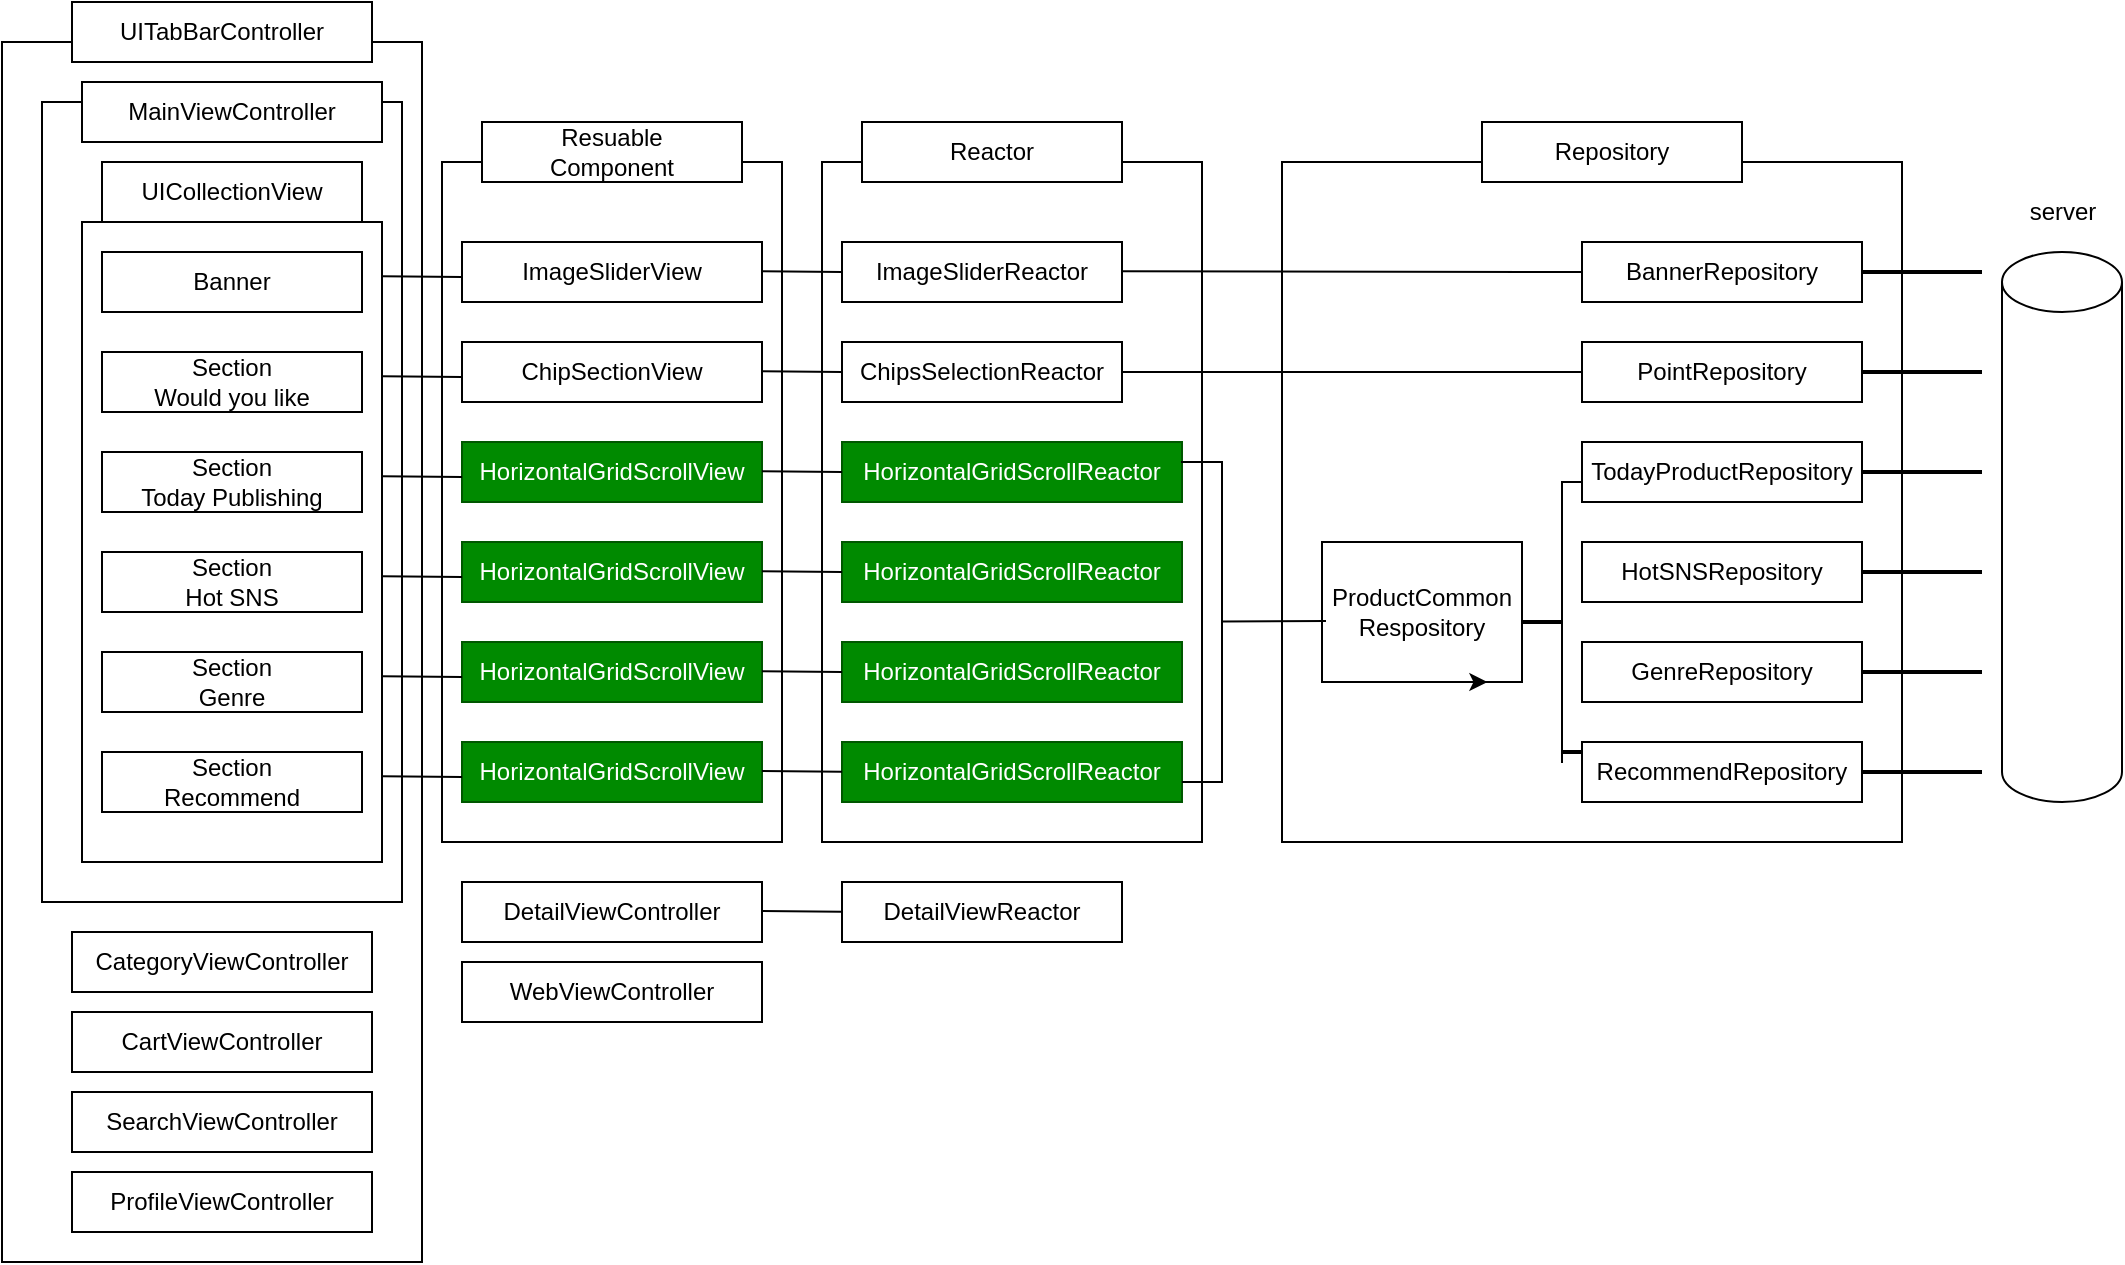 <mxfile version="24.7.17">
  <diagram name="Page-1" id="H3pMinGVCzr7B0PxS-Pm">
    <mxGraphModel dx="853" dy="751" grid="1" gridSize="10" guides="1" tooltips="1" connect="1" arrows="1" fold="1" page="1" pageScale="1" pageWidth="850" pageHeight="1100" math="0" shadow="0">
      <root>
        <mxCell id="0" />
        <mxCell id="1" parent="0" />
        <mxCell id="9e2CFXTMy3aD5x_XGBw3-73" value="" style="rounded=0;whiteSpace=wrap;html=1;" parent="1" vertex="1">
          <mxGeometry y="30" width="210" height="610" as="geometry" />
        </mxCell>
        <mxCell id="9e2CFXTMy3aD5x_XGBw3-37" value="" style="rounded=0;whiteSpace=wrap;html=1;" parent="1" vertex="1">
          <mxGeometry x="640" y="90" width="310" height="340" as="geometry" />
        </mxCell>
        <mxCell id="9e2CFXTMy3aD5x_XGBw3-35" value="" style="rounded=0;whiteSpace=wrap;html=1;" parent="1" vertex="1">
          <mxGeometry x="410" y="90" width="190" height="340" as="geometry" />
        </mxCell>
        <mxCell id="9e2CFXTMy3aD5x_XGBw3-34" value="" style="rounded=0;whiteSpace=wrap;html=1;" parent="1" vertex="1">
          <mxGeometry x="220" y="90" width="170" height="340" as="geometry" />
        </mxCell>
        <mxCell id="9e2CFXTMy3aD5x_XGBw3-33" value="" style="rounded=0;whiteSpace=wrap;html=1;" parent="1" vertex="1">
          <mxGeometry x="20" y="60" width="180" height="400" as="geometry" />
        </mxCell>
        <mxCell id="9e2CFXTMy3aD5x_XGBw3-1" value="MainViewController" style="whiteSpace=wrap;html=1;" parent="1" vertex="1">
          <mxGeometry x="40" y="50" width="150" height="30" as="geometry" />
        </mxCell>
        <mxCell id="9e2CFXTMy3aD5x_XGBw3-2" value="ImageSliderView" style="whiteSpace=wrap;html=1;" parent="1" vertex="1">
          <mxGeometry x="230" y="130" width="150" height="30" as="geometry" />
        </mxCell>
        <mxCell id="9e2CFXTMy3aD5x_XGBw3-3" value="ChipSectionView" style="whiteSpace=wrap;html=1;" parent="1" vertex="1">
          <mxGeometry x="230" y="180" width="150" height="30" as="geometry" />
        </mxCell>
        <mxCell id="9e2CFXTMy3aD5x_XGBw3-4" value="HorizontalGridScrollView" style="whiteSpace=wrap;html=1;fillColor=#008a00;fontColor=#ffffff;strokeColor=#005700;" parent="1" vertex="1">
          <mxGeometry x="230" y="230" width="150" height="30" as="geometry" />
        </mxCell>
        <mxCell id="9e2CFXTMy3aD5x_XGBw3-5" value="ImageSliderReactor" style="whiteSpace=wrap;html=1;" parent="1" vertex="1">
          <mxGeometry x="420" y="130" width="140" height="30" as="geometry" />
        </mxCell>
        <mxCell id="9e2CFXTMy3aD5x_XGBw3-6" value="ChipsSelectionReactor" style="whiteSpace=wrap;html=1;" parent="1" vertex="1">
          <mxGeometry x="420" y="180" width="140" height="30" as="geometry" />
        </mxCell>
        <mxCell id="9e2CFXTMy3aD5x_XGBw3-7" value="HorizontalGridScrollReactor" style="whiteSpace=wrap;html=1;fillColor=#008a00;fontColor=#ffffff;strokeColor=#005700;" parent="1" vertex="1">
          <mxGeometry x="420" y="230" width="170" height="30" as="geometry" />
        </mxCell>
        <mxCell id="9e2CFXTMy3aD5x_XGBw3-8" value="BannerRepository" style="whiteSpace=wrap;html=1;" parent="1" vertex="1">
          <mxGeometry x="790" y="130" width="140" height="30" as="geometry" />
        </mxCell>
        <mxCell id="9e2CFXTMy3aD5x_XGBw3-9" value="PointRepository" style="whiteSpace=wrap;html=1;" parent="1" vertex="1">
          <mxGeometry x="790" y="180" width="140" height="30" as="geometry" />
        </mxCell>
        <mxCell id="9e2CFXTMy3aD5x_XGBw3-10" value="TodayProductRepository" style="whiteSpace=wrap;html=1;" parent="1" vertex="1">
          <mxGeometry x="790" y="230" width="140" height="30" as="geometry" />
        </mxCell>
        <mxCell id="9e2CFXTMy3aD5x_XGBw3-11" value="Banner" style="whiteSpace=wrap;html=1;" parent="1" vertex="1">
          <mxGeometry x="50" y="135" width="130" height="30" as="geometry" />
        </mxCell>
        <mxCell id="9e2CFXTMy3aD5x_XGBw3-13" value="&lt;div&gt;Section&lt;/div&gt;Would you like" style="whiteSpace=wrap;html=1;" parent="1" vertex="1">
          <mxGeometry x="50" y="185" width="130" height="30" as="geometry" />
        </mxCell>
        <mxCell id="9e2CFXTMy3aD5x_XGBw3-14" value="Section&lt;div&gt;Today Publishing&lt;/div&gt;" style="whiteSpace=wrap;html=1;" parent="1" vertex="1">
          <mxGeometry x="50" y="235" width="130" height="30" as="geometry" />
        </mxCell>
        <mxCell id="9e2CFXTMy3aD5x_XGBw3-15" value="Section&lt;div&gt;Hot SNS&lt;/div&gt;" style="whiteSpace=wrap;html=1;" parent="1" vertex="1">
          <mxGeometry x="50" y="285" width="130" height="30" as="geometry" />
        </mxCell>
        <mxCell id="9e2CFXTMy3aD5x_XGBw3-17" value="Section&lt;div&gt;Genre&lt;/div&gt;" style="whiteSpace=wrap;html=1;" parent="1" vertex="1">
          <mxGeometry x="50" y="335" width="130" height="30" as="geometry" />
        </mxCell>
        <mxCell id="9e2CFXTMy3aD5x_XGBw3-18" value="Section&lt;div&gt;Recommend&lt;br&gt;&lt;/div&gt;" style="whiteSpace=wrap;html=1;" parent="1" vertex="1">
          <mxGeometry x="50" y="385" width="130" height="30" as="geometry" />
        </mxCell>
        <mxCell id="9e2CFXTMy3aD5x_XGBw3-20" value="HorizontalGridScrollView" style="whiteSpace=wrap;html=1;fillColor=#008a00;fontColor=#ffffff;strokeColor=#005700;" parent="1" vertex="1">
          <mxGeometry x="230" y="280" width="150" height="30" as="geometry" />
        </mxCell>
        <mxCell id="9e2CFXTMy3aD5x_XGBw3-21" value="HorizontalGridScrollReactor" style="whiteSpace=wrap;html=1;fillColor=#008a00;fontColor=#ffffff;strokeColor=#005700;" parent="1" vertex="1">
          <mxGeometry x="420" y="280" width="170" height="30" as="geometry" />
        </mxCell>
        <mxCell id="9e2CFXTMy3aD5x_XGBw3-22" value="HotSNSRepository" style="whiteSpace=wrap;html=1;" parent="1" vertex="1">
          <mxGeometry x="790" y="280" width="140" height="30" as="geometry" />
        </mxCell>
        <mxCell id="9e2CFXTMy3aD5x_XGBw3-23" value="HorizontalGridScrollView" style="whiteSpace=wrap;html=1;fillColor=#008a00;fontColor=#ffffff;strokeColor=#005700;" parent="1" vertex="1">
          <mxGeometry x="230" y="330" width="150" height="30" as="geometry" />
        </mxCell>
        <mxCell id="9e2CFXTMy3aD5x_XGBw3-24" value="HorizontalGridScrollReactor" style="whiteSpace=wrap;html=1;fillColor=#008a00;fontColor=#ffffff;strokeColor=#005700;" parent="1" vertex="1">
          <mxGeometry x="420" y="330" width="170" height="30" as="geometry" />
        </mxCell>
        <mxCell id="9e2CFXTMy3aD5x_XGBw3-25" value="GenreRepository" style="whiteSpace=wrap;html=1;" parent="1" vertex="1">
          <mxGeometry x="790" y="330" width="140" height="30" as="geometry" />
        </mxCell>
        <mxCell id="9e2CFXTMy3aD5x_XGBw3-26" value="HorizontalGridScrollView" style="whiteSpace=wrap;html=1;fillColor=#008a00;fontColor=#ffffff;strokeColor=#005700;" parent="1" vertex="1">
          <mxGeometry x="230" y="380" width="150" height="30" as="geometry" />
        </mxCell>
        <mxCell id="9e2CFXTMy3aD5x_XGBw3-27" value="HorizontalGridScrollReactor" style="whiteSpace=wrap;html=1;fillColor=#008a00;fontColor=#ffffff;strokeColor=#005700;" parent="1" vertex="1">
          <mxGeometry x="420" y="380" width="170" height="30" as="geometry" />
        </mxCell>
        <mxCell id="9e2CFXTMy3aD5x_XGBw3-28" value="RecommendRepository" style="whiteSpace=wrap;html=1;" parent="1" vertex="1">
          <mxGeometry x="790" y="380" width="140" height="30" as="geometry" />
        </mxCell>
        <mxCell id="9e2CFXTMy3aD5x_XGBw3-32" value="ProductCommon&lt;div&gt;Respository&lt;/div&gt;" style="whiteSpace=wrap;html=1;" parent="1" vertex="1">
          <mxGeometry x="660" y="280" width="100" height="70" as="geometry" />
        </mxCell>
        <mxCell id="9e2CFXTMy3aD5x_XGBw3-36" style="edgeStyle=orthogonalEdgeStyle;rounded=0;orthogonalLoop=1;jettySize=auto;html=1;exitX=0.75;exitY=1;exitDx=0;exitDy=0;entryX=0.827;entryY=0.986;entryDx=0;entryDy=0;entryPerimeter=0;" parent="1" source="9e2CFXTMy3aD5x_XGBw3-32" target="9e2CFXTMy3aD5x_XGBw3-32" edge="1">
          <mxGeometry relative="1" as="geometry" />
        </mxCell>
        <mxCell id="9e2CFXTMy3aD5x_XGBw3-39" value="" style="shape=cylinder3;whiteSpace=wrap;html=1;boundedLbl=1;backgroundOutline=1;size=15;" parent="1" vertex="1">
          <mxGeometry x="1000" y="135" width="60" height="275" as="geometry" />
        </mxCell>
        <mxCell id="9e2CFXTMy3aD5x_XGBw3-40" value="server" style="text;html=1;align=center;verticalAlign=middle;resizable=0;points=[];autosize=1;strokeColor=none;fillColor=none;" parent="1" vertex="1">
          <mxGeometry x="1000" y="100" width="60" height="30" as="geometry" />
        </mxCell>
        <mxCell id="9e2CFXTMy3aD5x_XGBw3-41" value="" style="shape=partialRectangle;whiteSpace=wrap;html=1;bottom=0;right=0;fillColor=none;" parent="1" vertex="1">
          <mxGeometry x="780" y="250" width="10" height="140" as="geometry" />
        </mxCell>
        <mxCell id="9e2CFXTMy3aD5x_XGBw3-45" value="" style="line;strokeWidth=2;html=1;" parent="1" vertex="1">
          <mxGeometry x="780" y="380" width="10" height="10" as="geometry" />
        </mxCell>
        <mxCell id="9e2CFXTMy3aD5x_XGBw3-46" value="" style="line;strokeWidth=2;html=1;" parent="1" vertex="1">
          <mxGeometry x="760" y="315" width="20" height="10" as="geometry" />
        </mxCell>
        <mxCell id="9e2CFXTMy3aD5x_XGBw3-47" value="" style="shape=partialRectangle;whiteSpace=wrap;html=1;bottom=0;right=0;fillColor=none;rotation=90;" parent="1" vertex="1">
          <mxGeometry x="520" y="310" width="160" height="20" as="geometry" />
        </mxCell>
        <mxCell id="9e2CFXTMy3aD5x_XGBw3-48" value="" style="endArrow=none;html=1;rounded=0;" parent="1" edge="1">
          <mxGeometry width="50" height="50" relative="1" as="geometry">
            <mxPoint x="590" y="400" as="sourcePoint" />
            <mxPoint x="610" y="400" as="targetPoint" />
          </mxGeometry>
        </mxCell>
        <mxCell id="9e2CFXTMy3aD5x_XGBw3-49" value="" style="endArrow=none;html=1;rounded=0;entryX=0.02;entryY=0.564;entryDx=0;entryDy=0;entryPerimeter=0;" parent="1" target="9e2CFXTMy3aD5x_XGBw3-32" edge="1">
          <mxGeometry width="50" height="50" relative="1" as="geometry">
            <mxPoint x="610" y="319.75" as="sourcePoint" />
            <mxPoint x="640" y="319.75" as="targetPoint" />
          </mxGeometry>
        </mxCell>
        <mxCell id="9e2CFXTMy3aD5x_XGBw3-50" value="" style="endArrow=none;html=1;rounded=0;entryX=0;entryY=0.5;entryDx=0;entryDy=0;exitX=1;exitY=0.5;exitDx=0;exitDy=0;" parent="1" source="9e2CFXTMy3aD5x_XGBw3-6" target="9e2CFXTMy3aD5x_XGBw3-9" edge="1">
          <mxGeometry width="50" height="50" relative="1" as="geometry">
            <mxPoint x="574" y="195.12" as="sourcePoint" />
            <mxPoint x="626" y="194.37" as="targetPoint" />
          </mxGeometry>
        </mxCell>
        <mxCell id="9e2CFXTMy3aD5x_XGBw3-51" value="" style="endArrow=none;html=1;rounded=0;entryX=0;entryY=0.5;entryDx=0;entryDy=0;exitX=1;exitY=0.5;exitDx=0;exitDy=0;" parent="1" target="9e2CFXTMy3aD5x_XGBw3-8" edge="1">
          <mxGeometry width="50" height="50" relative="1" as="geometry">
            <mxPoint x="560" y="144.63" as="sourcePoint" />
            <mxPoint x="680" y="144.63" as="targetPoint" />
          </mxGeometry>
        </mxCell>
        <mxCell id="9e2CFXTMy3aD5x_XGBw3-52" value="" style="endArrow=none;html=1;rounded=0;exitX=1;exitY=0.5;exitDx=0;exitDy=0;" parent="1" edge="1">
          <mxGeometry width="50" height="50" relative="1" as="geometry">
            <mxPoint x="380" y="144.63" as="sourcePoint" />
            <mxPoint x="420" y="145" as="targetPoint" />
          </mxGeometry>
        </mxCell>
        <mxCell id="9e2CFXTMy3aD5x_XGBw3-53" value="" style="endArrow=none;html=1;rounded=0;exitX=1;exitY=0.5;exitDx=0;exitDy=0;" parent="1" edge="1">
          <mxGeometry width="50" height="50" relative="1" as="geometry">
            <mxPoint x="380" y="194.63" as="sourcePoint" />
            <mxPoint x="420" y="195" as="targetPoint" />
          </mxGeometry>
        </mxCell>
        <mxCell id="9e2CFXTMy3aD5x_XGBw3-54" value="" style="endArrow=none;html=1;rounded=0;exitX=1;exitY=0.5;exitDx=0;exitDy=0;" parent="1" edge="1">
          <mxGeometry width="50" height="50" relative="1" as="geometry">
            <mxPoint x="380" y="244.63" as="sourcePoint" />
            <mxPoint x="420" y="245" as="targetPoint" />
          </mxGeometry>
        </mxCell>
        <mxCell id="9e2CFXTMy3aD5x_XGBw3-55" value="" style="endArrow=none;html=1;rounded=0;exitX=1;exitY=0.5;exitDx=0;exitDy=0;" parent="1" edge="1">
          <mxGeometry width="50" height="50" relative="1" as="geometry">
            <mxPoint x="380" y="294.63" as="sourcePoint" />
            <mxPoint x="420" y="295" as="targetPoint" />
          </mxGeometry>
        </mxCell>
        <mxCell id="9e2CFXTMy3aD5x_XGBw3-56" value="" style="endArrow=none;html=1;rounded=0;exitX=1;exitY=0.5;exitDx=0;exitDy=0;" parent="1" edge="1">
          <mxGeometry width="50" height="50" relative="1" as="geometry">
            <mxPoint x="380" y="344.63" as="sourcePoint" />
            <mxPoint x="420" y="345" as="targetPoint" />
          </mxGeometry>
        </mxCell>
        <mxCell id="9e2CFXTMy3aD5x_XGBw3-57" value="" style="endArrow=none;html=1;rounded=0;exitX=1;exitY=0.5;exitDx=0;exitDy=0;" parent="1" edge="1">
          <mxGeometry width="50" height="50" relative="1" as="geometry">
            <mxPoint x="380" y="394.5" as="sourcePoint" />
            <mxPoint x="420" y="394.87" as="targetPoint" />
          </mxGeometry>
        </mxCell>
        <mxCell id="9e2CFXTMy3aD5x_XGBw3-58" value="" style="endArrow=none;html=1;rounded=0;exitX=1;exitY=0.5;exitDx=0;exitDy=0;" parent="1" edge="1">
          <mxGeometry width="50" height="50" relative="1" as="geometry">
            <mxPoint x="190" y="147.13" as="sourcePoint" />
            <mxPoint x="230" y="147.5" as="targetPoint" />
          </mxGeometry>
        </mxCell>
        <mxCell id="9e2CFXTMy3aD5x_XGBw3-59" value="" style="endArrow=none;html=1;rounded=0;exitX=1;exitY=0.5;exitDx=0;exitDy=0;" parent="1" edge="1">
          <mxGeometry width="50" height="50" relative="1" as="geometry">
            <mxPoint x="190" y="197.13" as="sourcePoint" />
            <mxPoint x="230" y="197.5" as="targetPoint" />
          </mxGeometry>
        </mxCell>
        <mxCell id="9e2CFXTMy3aD5x_XGBw3-60" value="" style="endArrow=none;html=1;rounded=0;exitX=1;exitY=0.5;exitDx=0;exitDy=0;" parent="1" edge="1">
          <mxGeometry width="50" height="50" relative="1" as="geometry">
            <mxPoint x="190" y="247.13" as="sourcePoint" />
            <mxPoint x="230" y="247.5" as="targetPoint" />
          </mxGeometry>
        </mxCell>
        <mxCell id="9e2CFXTMy3aD5x_XGBw3-61" value="" style="endArrow=none;html=1;rounded=0;exitX=1;exitY=0.5;exitDx=0;exitDy=0;" parent="1" edge="1">
          <mxGeometry width="50" height="50" relative="1" as="geometry">
            <mxPoint x="190" y="297.13" as="sourcePoint" />
            <mxPoint x="230" y="297.5" as="targetPoint" />
          </mxGeometry>
        </mxCell>
        <mxCell id="9e2CFXTMy3aD5x_XGBw3-62" value="" style="endArrow=none;html=1;rounded=0;exitX=1;exitY=0.5;exitDx=0;exitDy=0;" parent="1" edge="1">
          <mxGeometry width="50" height="50" relative="1" as="geometry">
            <mxPoint x="190" y="347.13" as="sourcePoint" />
            <mxPoint x="230" y="347.5" as="targetPoint" />
          </mxGeometry>
        </mxCell>
        <mxCell id="9e2CFXTMy3aD5x_XGBw3-63" value="" style="endArrow=none;html=1;rounded=0;exitX=1;exitY=0.5;exitDx=0;exitDy=0;" parent="1" edge="1">
          <mxGeometry width="50" height="50" relative="1" as="geometry">
            <mxPoint x="190" y="397.13" as="sourcePoint" />
            <mxPoint x="230" y="397.5" as="targetPoint" />
          </mxGeometry>
        </mxCell>
        <mxCell id="9e2CFXTMy3aD5x_XGBw3-64" value="&lt;div&gt;Resuable&lt;/div&gt;Component" style="whiteSpace=wrap;html=1;" parent="1" vertex="1">
          <mxGeometry x="240" y="70" width="130" height="30" as="geometry" />
        </mxCell>
        <mxCell id="9e2CFXTMy3aD5x_XGBw3-65" value="Reactor" style="whiteSpace=wrap;html=1;" parent="1" vertex="1">
          <mxGeometry x="430" y="70" width="130" height="30" as="geometry" />
        </mxCell>
        <mxCell id="9e2CFXTMy3aD5x_XGBw3-66" value="Repository" style="whiteSpace=wrap;html=1;" parent="1" vertex="1">
          <mxGeometry x="740" y="70" width="130" height="30" as="geometry" />
        </mxCell>
        <mxCell id="9e2CFXTMy3aD5x_XGBw3-67" value="" style="line;strokeWidth=2;html=1;" parent="1" vertex="1">
          <mxGeometry x="930" y="140" width="60" height="10" as="geometry" />
        </mxCell>
        <mxCell id="9e2CFXTMy3aD5x_XGBw3-68" value="" style="line;strokeWidth=2;html=1;" parent="1" vertex="1">
          <mxGeometry x="930" y="190" width="60" height="10" as="geometry" />
        </mxCell>
        <mxCell id="9e2CFXTMy3aD5x_XGBw3-69" value="" style="line;strokeWidth=2;html=1;" parent="1" vertex="1">
          <mxGeometry x="930" y="240" width="60" height="10" as="geometry" />
        </mxCell>
        <mxCell id="9e2CFXTMy3aD5x_XGBw3-70" value="" style="line;strokeWidth=2;html=1;" parent="1" vertex="1">
          <mxGeometry x="930" y="290" width="60" height="10" as="geometry" />
        </mxCell>
        <mxCell id="9e2CFXTMy3aD5x_XGBw3-71" value="" style="line;strokeWidth=2;html=1;" parent="1" vertex="1">
          <mxGeometry x="930" y="340" width="60" height="10" as="geometry" />
        </mxCell>
        <mxCell id="9e2CFXTMy3aD5x_XGBw3-72" value="" style="line;strokeWidth=2;html=1;" parent="1" vertex="1">
          <mxGeometry x="930" y="390" width="60" height="10" as="geometry" />
        </mxCell>
        <mxCell id="9e2CFXTMy3aD5x_XGBw3-74" value="UITabBarController" style="whiteSpace=wrap;html=1;" parent="1" vertex="1">
          <mxGeometry x="35" y="10" width="150" height="30" as="geometry" />
        </mxCell>
        <mxCell id="9e2CFXTMy3aD5x_XGBw3-75" value="CategoryViewController" style="whiteSpace=wrap;html=1;" parent="1" vertex="1">
          <mxGeometry x="35" y="475" width="150" height="30" as="geometry" />
        </mxCell>
        <mxCell id="9e2CFXTMy3aD5x_XGBw3-76" value="CartViewController" style="whiteSpace=wrap;html=1;" parent="1" vertex="1">
          <mxGeometry x="35" y="515" width="150" height="30" as="geometry" />
        </mxCell>
        <mxCell id="9e2CFXTMy3aD5x_XGBw3-77" value="SearchViewController" style="whiteSpace=wrap;html=1;" parent="1" vertex="1">
          <mxGeometry x="35" y="555" width="150" height="30" as="geometry" />
        </mxCell>
        <mxCell id="9e2CFXTMy3aD5x_XGBw3-78" value="ProfileViewController" style="whiteSpace=wrap;html=1;" parent="1" vertex="1">
          <mxGeometry x="35" y="595" width="150" height="30" as="geometry" />
        </mxCell>
        <mxCell id="9e2CFXTMy3aD5x_XGBw3-79" value="DetailViewController" style="whiteSpace=wrap;html=1;" parent="1" vertex="1">
          <mxGeometry x="230" y="450" width="150" height="30" as="geometry" />
        </mxCell>
        <mxCell id="9e2CFXTMy3aD5x_XGBw3-80" value="WebViewController" style="whiteSpace=wrap;html=1;" parent="1" vertex="1">
          <mxGeometry x="230" y="490" width="150" height="30" as="geometry" />
        </mxCell>
        <mxCell id="EgJGpE3m631TGcVx9LoC-1" value="DetailViewReactor" style="whiteSpace=wrap;html=1;" vertex="1" parent="1">
          <mxGeometry x="420" y="450" width="140" height="30" as="geometry" />
        </mxCell>
        <mxCell id="EgJGpE3m631TGcVx9LoC-2" value="" style="endArrow=none;html=1;rounded=0;exitX=1;exitY=0.5;exitDx=0;exitDy=0;" edge="1" parent="1">
          <mxGeometry width="50" height="50" relative="1" as="geometry">
            <mxPoint x="380" y="464.5" as="sourcePoint" />
            <mxPoint x="420" y="464.87" as="targetPoint" />
          </mxGeometry>
        </mxCell>
        <mxCell id="EgJGpE3m631TGcVx9LoC-3" value="UICollectionView&lt;div&gt;&lt;/div&gt;" style="whiteSpace=wrap;html=1;" vertex="1" parent="1">
          <mxGeometry x="50" y="90" width="130" height="30" as="geometry" />
        </mxCell>
        <mxCell id="EgJGpE3m631TGcVx9LoC-4" value="" style="rounded=0;whiteSpace=wrap;html=1;fillColor=none;" vertex="1" parent="1">
          <mxGeometry x="40" y="120" width="150" height="320" as="geometry" />
        </mxCell>
      </root>
    </mxGraphModel>
  </diagram>
</mxfile>
